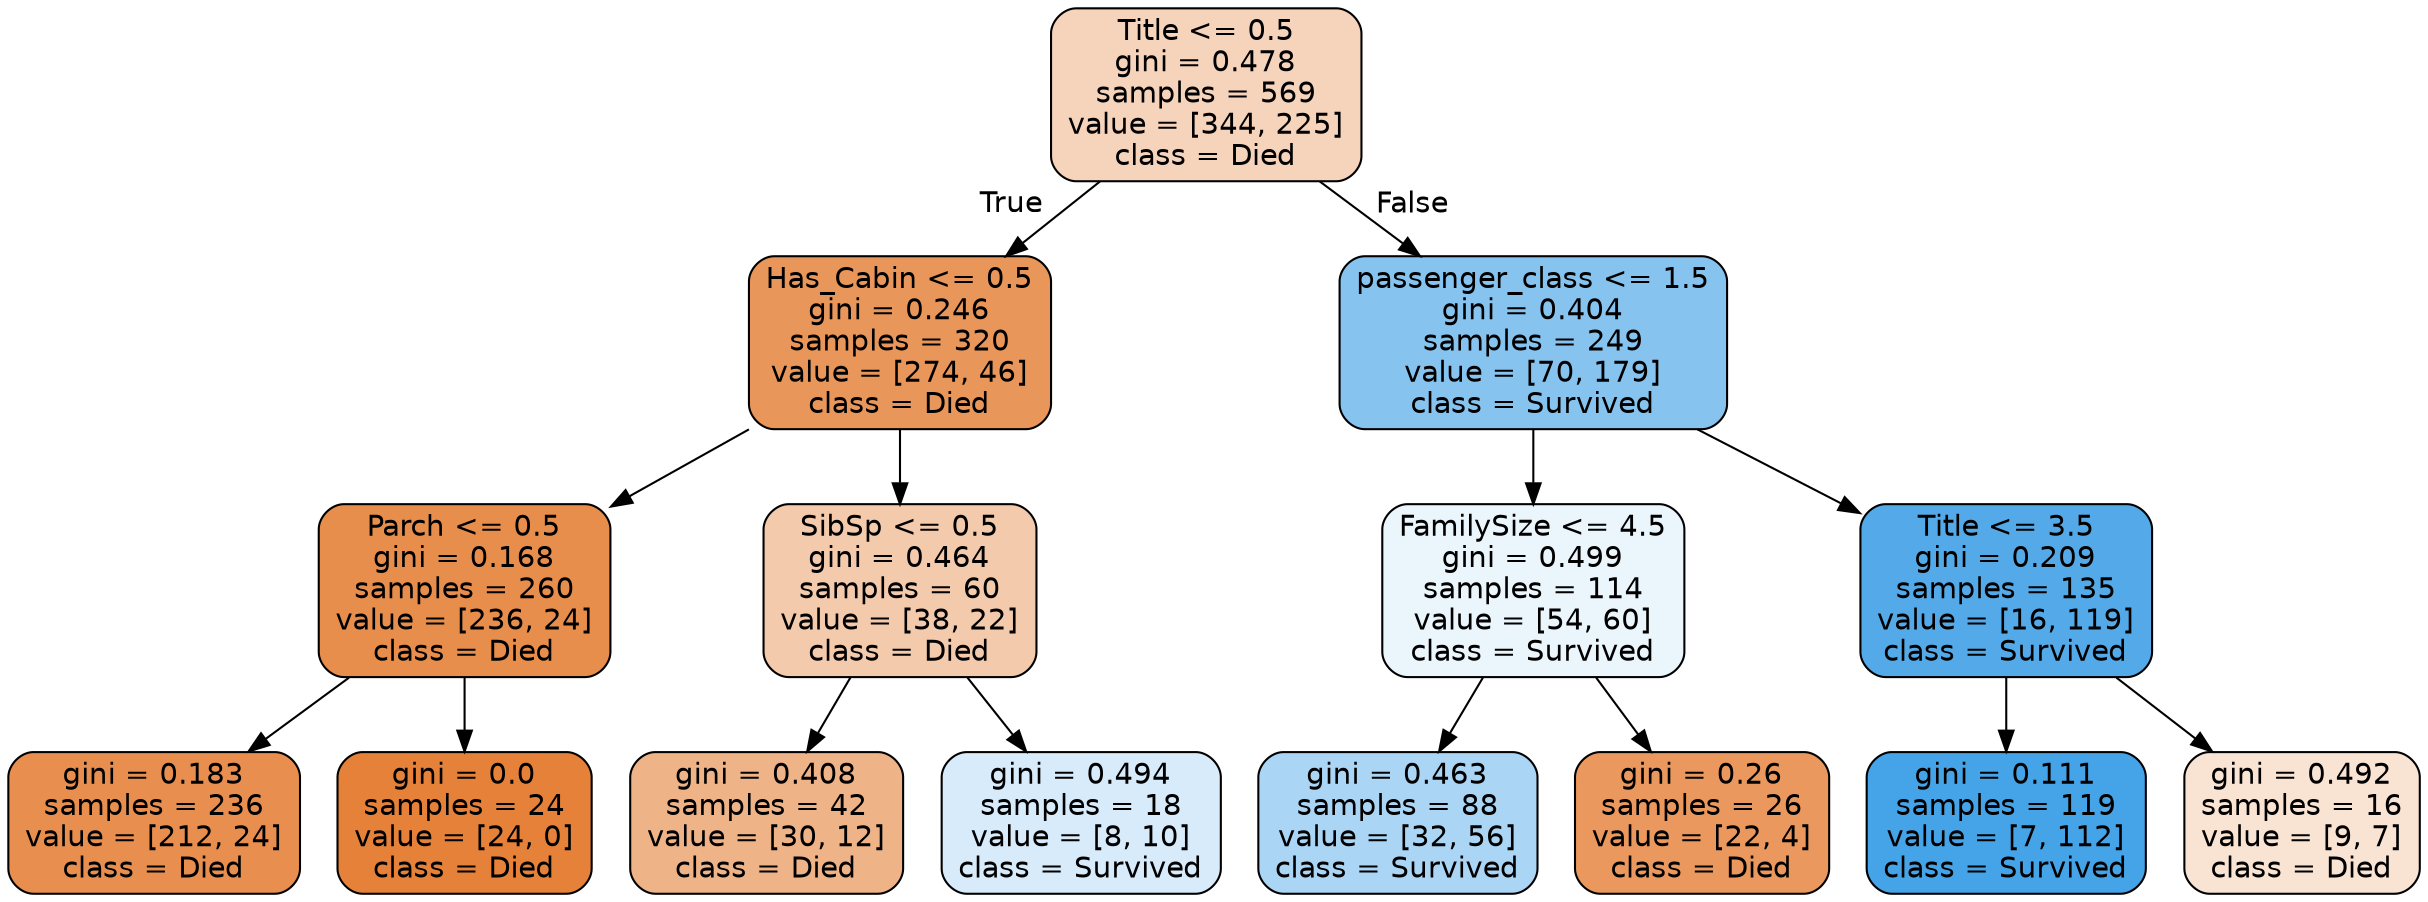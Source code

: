 digraph Tree {
node [shape=box, style="filled, rounded", color="black", fontname=helvetica] ;
edge [fontname=helvetica] ;
0 [label="Title <= 0.5\ngini = 0.478\nsamples = 569\nvalue = [344, 225]\nclass = Died", fillcolor="#f6d3bb"] ;
1 [label="Has_Cabin <= 0.5\ngini = 0.246\nsamples = 320\nvalue = [274, 46]\nclass = Died", fillcolor="#e9965a"] ;
0 -> 1 [labeldistance=2.5, labelangle=45, headlabel="True"] ;
2 [label="Parch <= 0.5\ngini = 0.168\nsamples = 260\nvalue = [236, 24]\nclass = Died", fillcolor="#e88e4d"] ;
1 -> 2 ;
3 [label="gini = 0.183\nsamples = 236\nvalue = [212, 24]\nclass = Died", fillcolor="#e88f4f"] ;
2 -> 3 ;
4 [label="gini = 0.0\nsamples = 24\nvalue = [24, 0]\nclass = Died", fillcolor="#e58139"] ;
2 -> 4 ;
5 [label="SibSp <= 0.5\ngini = 0.464\nsamples = 60\nvalue = [38, 22]\nclass = Died", fillcolor="#f4caac"] ;
1 -> 5 ;
6 [label="gini = 0.408\nsamples = 42\nvalue = [30, 12]\nclass = Died", fillcolor="#efb388"] ;
5 -> 6 ;
7 [label="gini = 0.494\nsamples = 18\nvalue = [8, 10]\nclass = Survived", fillcolor="#d7ebfa"] ;
5 -> 7 ;
8 [label="passenger_class <= 1.5\ngini = 0.404\nsamples = 249\nvalue = [70, 179]\nclass = Survived", fillcolor="#86c3ef"] ;
0 -> 8 [labeldistance=2.5, labelangle=-45, headlabel="False"] ;
9 [label="FamilySize <= 4.5\ngini = 0.499\nsamples = 114\nvalue = [54, 60]\nclass = Survived", fillcolor="#ebf5fc"] ;
8 -> 9 ;
10 [label="gini = 0.463\nsamples = 88\nvalue = [32, 56]\nclass = Survived", fillcolor="#aad5f4"] ;
9 -> 10 ;
11 [label="gini = 0.26\nsamples = 26\nvalue = [22, 4]\nclass = Died", fillcolor="#ea985d"] ;
9 -> 11 ;
12 [label="Title <= 3.5\ngini = 0.209\nsamples = 135\nvalue = [16, 119]\nclass = Survived", fillcolor="#54aae8"] ;
8 -> 12 ;
13 [label="gini = 0.111\nsamples = 119\nvalue = [7, 112]\nclass = Survived", fillcolor="#45a3e7"] ;
12 -> 13 ;
14 [label="gini = 0.492\nsamples = 16\nvalue = [9, 7]\nclass = Died", fillcolor="#f9e3d3"] ;
12 -> 14 ;
}